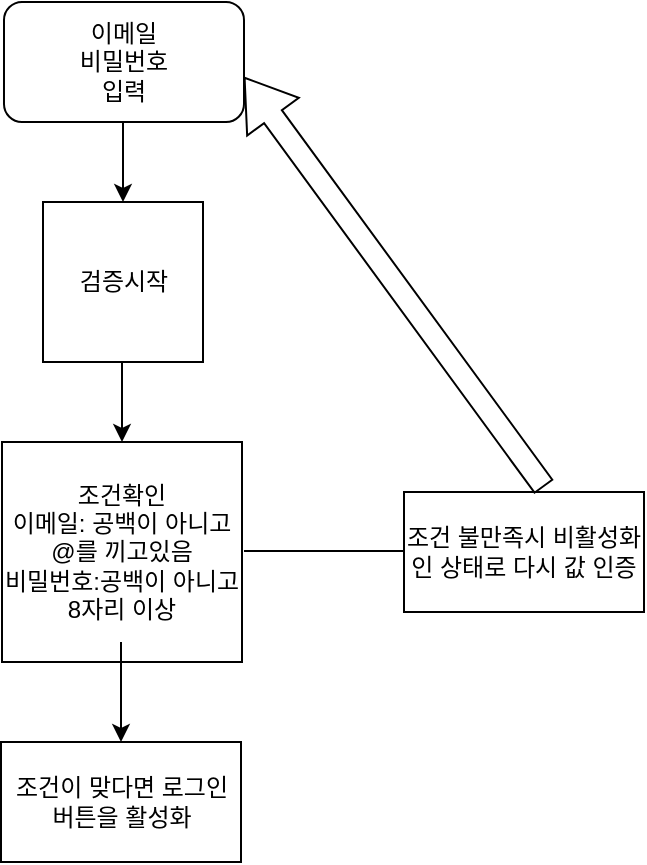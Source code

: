 <mxfile version="20.8.5" type="device"><diagram id="uZogvPbcA8hyV7G29uqW" name="페이지-1"><mxGraphModel dx="2261" dy="796" grid="1" gridSize="10" guides="1" tooltips="1" connect="1" arrows="1" fold="1" page="1" pageScale="1" pageWidth="827" pageHeight="1169" math="0" shadow="0"><root><mxCell id="0"/><mxCell id="1" parent="0"/><mxCell id="3J5uwbmlQzSav717uT4m-2" value="" style="endArrow=classic;html=1;rounded=0;" edge="1" parent="1" target="3J5uwbmlQzSav717uT4m-3"><mxGeometry width="50" height="50" relative="1" as="geometry"><mxPoint x="59.5" y="90" as="sourcePoint"/><mxPoint x="59.5" y="170" as="targetPoint"/></mxGeometry></mxCell><mxCell id="3J5uwbmlQzSav717uT4m-3" value="검증시작" style="whiteSpace=wrap;html=1;aspect=fixed;" vertex="1" parent="1"><mxGeometry x="19.5" y="130" width="80" height="80" as="geometry"/></mxCell><mxCell id="3J5uwbmlQzSav717uT4m-4" value="이메일&lt;br&gt;비밀번호&lt;br&gt;입력" style="rounded=1;whiteSpace=wrap;html=1;" vertex="1" parent="1"><mxGeometry y="30" width="120" height="60" as="geometry"/></mxCell><mxCell id="3J5uwbmlQzSav717uT4m-5" value="" style="endArrow=classic;html=1;rounded=0;" edge="1" parent="1" target="3J5uwbmlQzSav717uT4m-6"><mxGeometry width="50" height="50" relative="1" as="geometry"><mxPoint x="59" y="210" as="sourcePoint"/><mxPoint x="59" y="280" as="targetPoint"/></mxGeometry></mxCell><mxCell id="3J5uwbmlQzSav717uT4m-6" value="조건확인&lt;br&gt;이메일: 공백이 아니고 @를 끼고있음&lt;br&gt;비밀번호:공백이 아니고 8자리 이상" style="rounded=0;whiteSpace=wrap;html=1;" vertex="1" parent="1"><mxGeometry x="-1" y="250" width="120" height="110" as="geometry"/></mxCell><mxCell id="3J5uwbmlQzSav717uT4m-7" value="" style="endArrow=classic;html=1;rounded=0;" edge="1" parent="1" target="3J5uwbmlQzSav717uT4m-8"><mxGeometry width="50" height="50" relative="1" as="geometry"><mxPoint x="58.5" y="350" as="sourcePoint"/><mxPoint x="58.5" y="430" as="targetPoint"/></mxGeometry></mxCell><mxCell id="3J5uwbmlQzSav717uT4m-8" value="조건이 맞다면 로그인 버튼을 활성화" style="rounded=0;whiteSpace=wrap;html=1;" vertex="1" parent="1"><mxGeometry x="-1.5" y="400" width="120" height="60" as="geometry"/></mxCell><mxCell id="3J5uwbmlQzSav717uT4m-9" value="" style="endArrow=classic;html=1;rounded=0;" edge="1" parent="1"><mxGeometry width="50" height="50" relative="1" as="geometry"><mxPoint x="120" y="304.5" as="sourcePoint"/><mxPoint x="210" y="304.5" as="targetPoint"/></mxGeometry></mxCell><mxCell id="3J5uwbmlQzSav717uT4m-10" value="조건 불만족시 비활성화인 상태로 다시 값 인증" style="rounded=0;whiteSpace=wrap;html=1;" vertex="1" parent="1"><mxGeometry x="200" y="275" width="120" height="60" as="geometry"/></mxCell><mxCell id="3J5uwbmlQzSav717uT4m-11" value="" style="shape=flexArrow;endArrow=classic;html=1;rounded=0;width=11;endSize=7.68;" edge="1" parent="1"><mxGeometry width="50" height="50" relative="1" as="geometry"><mxPoint x="270" y="272.5" as="sourcePoint"/><mxPoint x="120" y="67.5" as="targetPoint"/></mxGeometry></mxCell></root></mxGraphModel></diagram></mxfile>